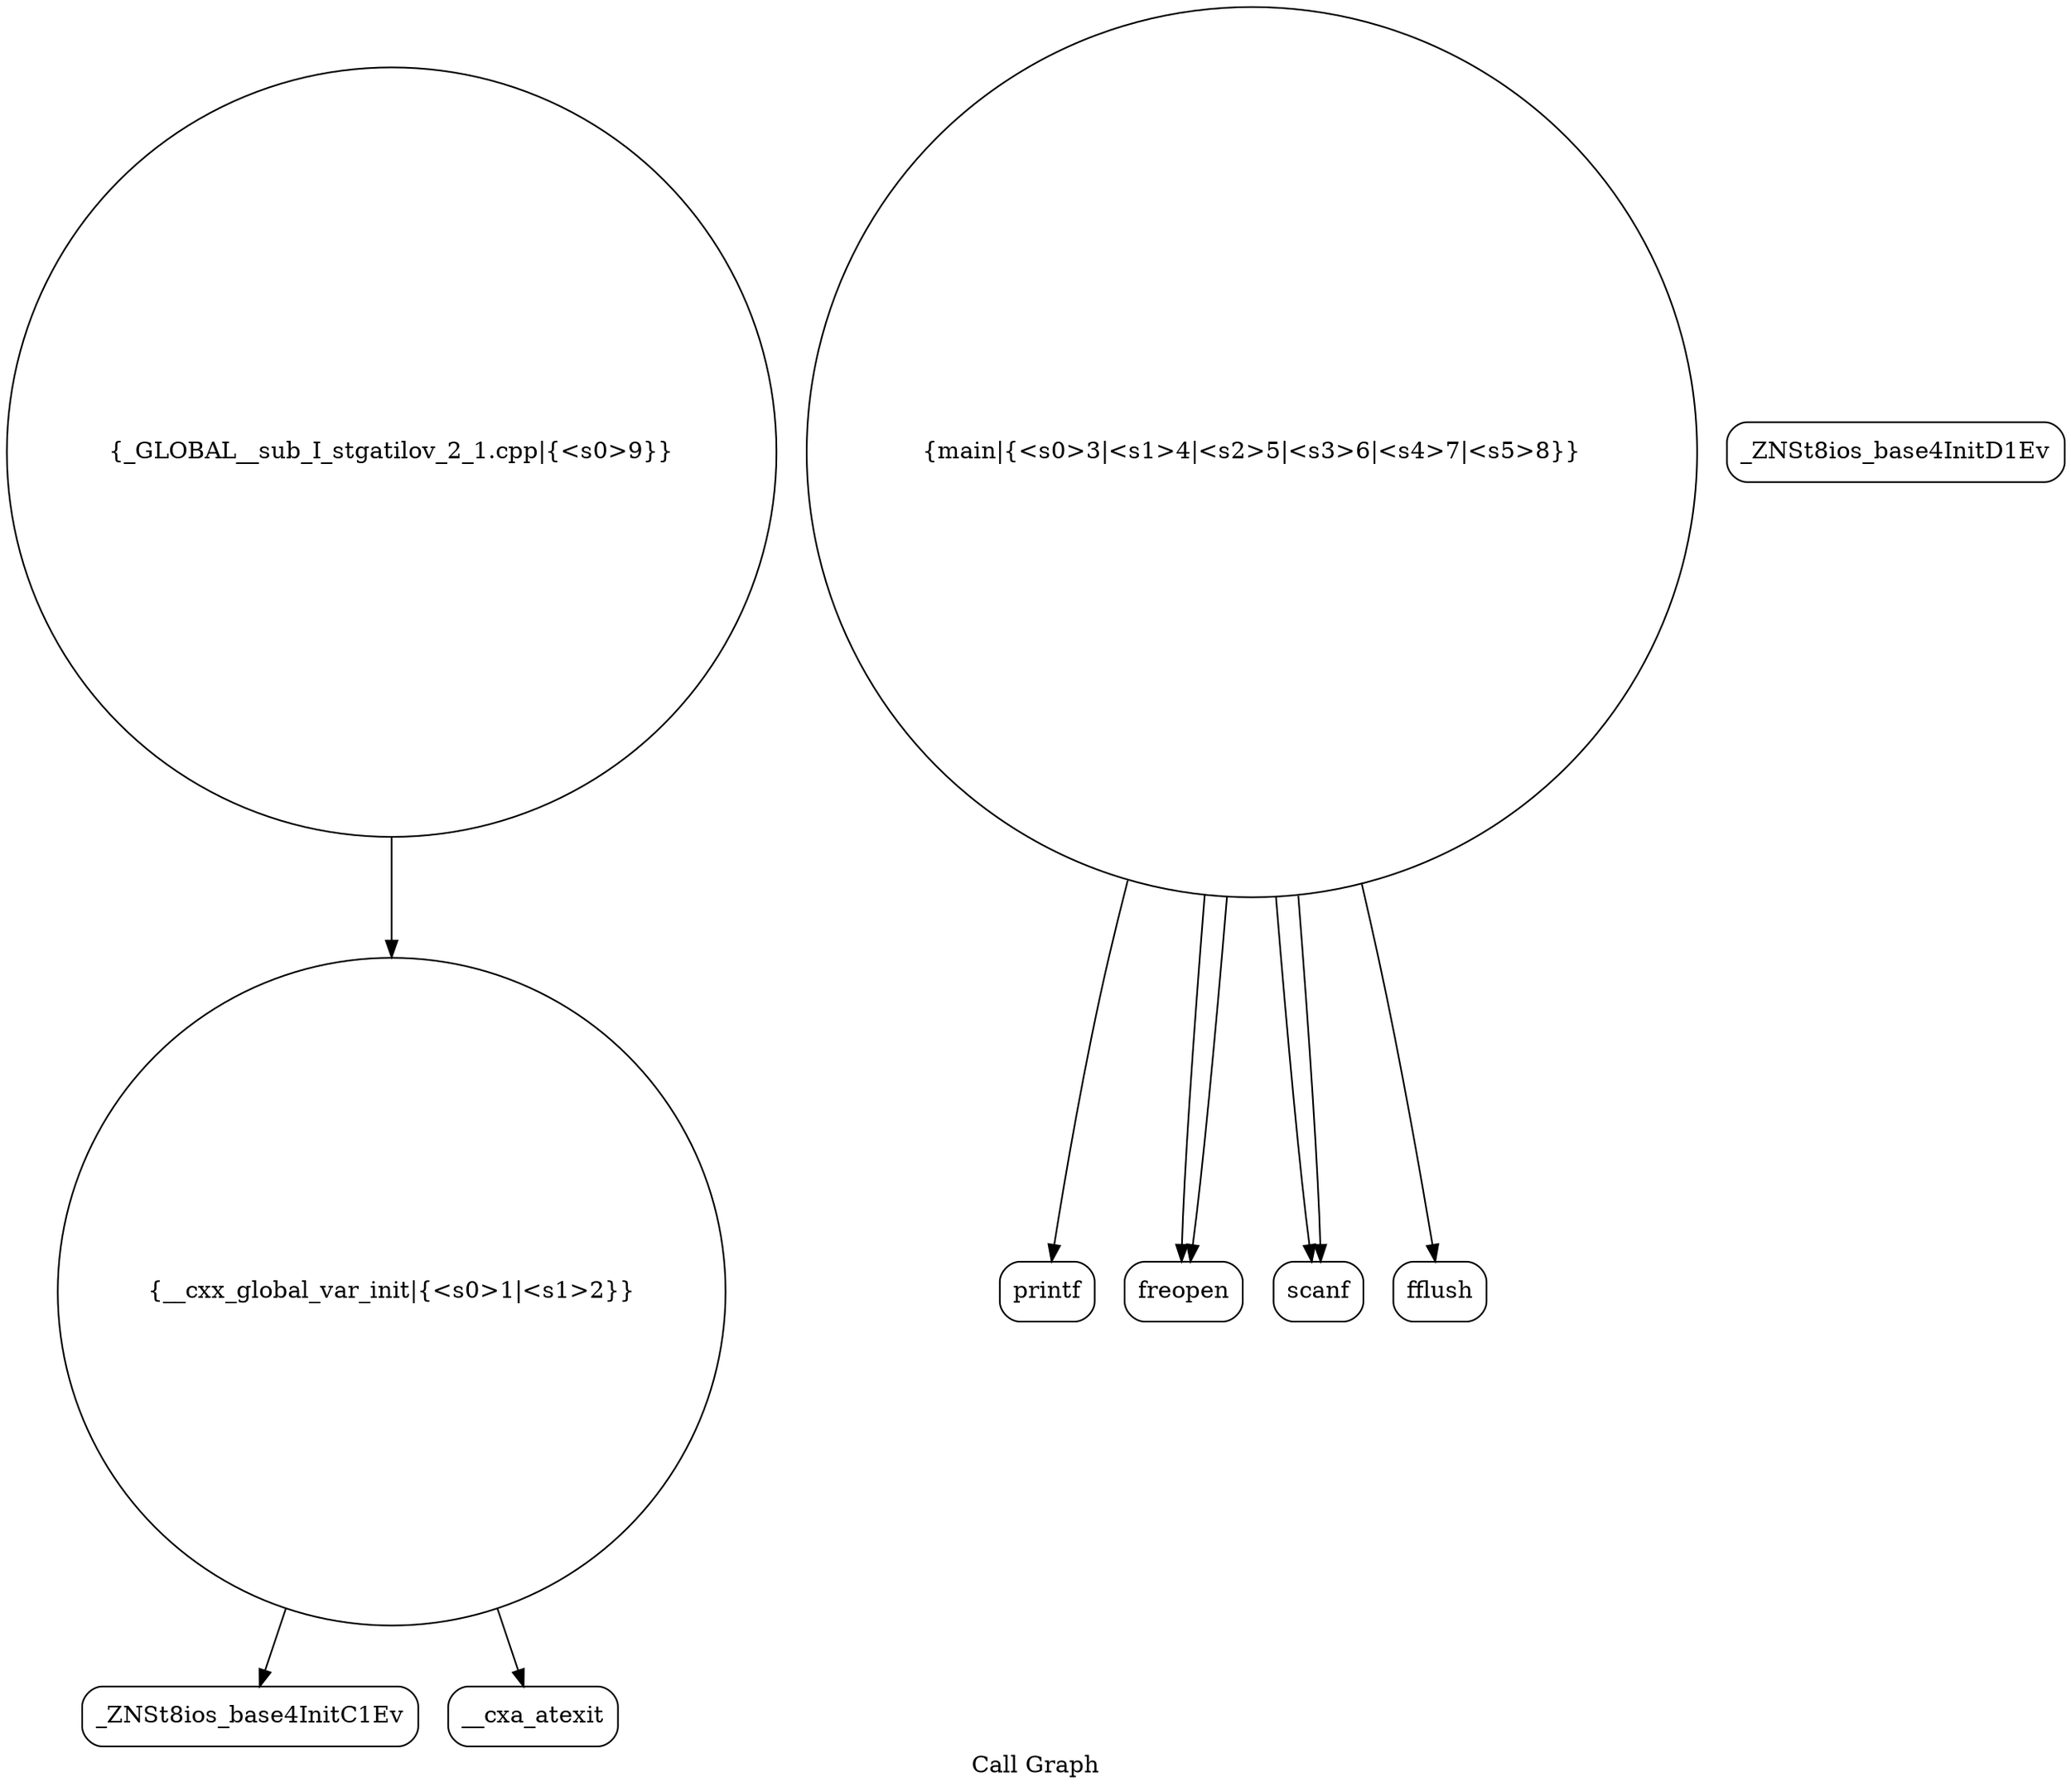 digraph "Call Graph" {
	label="Call Graph";

	Node0x564506e07470 [shape=record,shape=circle,label="{__cxx_global_var_init|{<s0>1|<s1>2}}"];
	Node0x564506e07470:s0 -> Node0x564506e07900[color=black];
	Node0x564506e07470:s1 -> Node0x564506e07a00[color=black];
	Node0x564506e07c00 [shape=record,shape=Mrecord,label="{printf}"];
	Node0x564506e07980 [shape=record,shape=Mrecord,label="{_ZNSt8ios_base4InitD1Ev}"];
	Node0x564506e07d00 [shape=record,shape=circle,label="{_GLOBAL__sub_I_stgatilov_2_1.cpp|{<s0>9}}"];
	Node0x564506e07d00:s0 -> Node0x564506e07470[color=black];
	Node0x564506e07a80 [shape=record,shape=circle,label="{main|{<s0>3|<s1>4|<s2>5|<s3>6|<s4>7|<s5>8}}"];
	Node0x564506e07a80:s0 -> Node0x564506e07b00[color=black];
	Node0x564506e07a80:s1 -> Node0x564506e07b00[color=black];
	Node0x564506e07a80:s2 -> Node0x564506e07b80[color=black];
	Node0x564506e07a80:s3 -> Node0x564506e07b80[color=black];
	Node0x564506e07a80:s4 -> Node0x564506e07c00[color=black];
	Node0x564506e07a80:s5 -> Node0x564506e07c80[color=black];
	Node0x564506e07b80 [shape=record,shape=Mrecord,label="{scanf}"];
	Node0x564506e07900 [shape=record,shape=Mrecord,label="{_ZNSt8ios_base4InitC1Ev}"];
	Node0x564506e07c80 [shape=record,shape=Mrecord,label="{fflush}"];
	Node0x564506e07a00 [shape=record,shape=Mrecord,label="{__cxa_atexit}"];
	Node0x564506e07b00 [shape=record,shape=Mrecord,label="{freopen}"];
}
